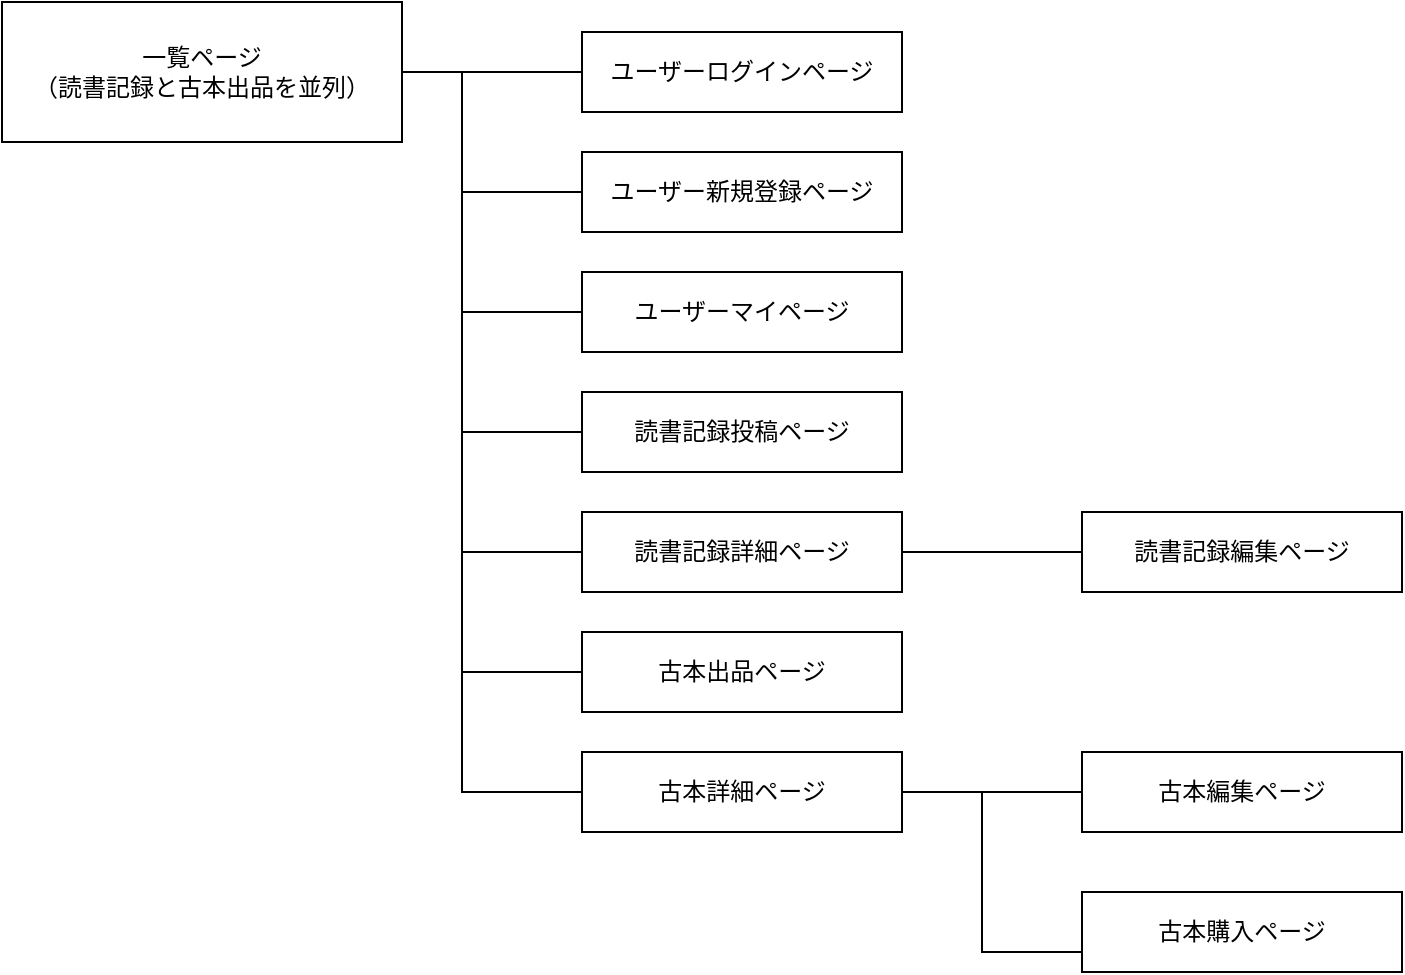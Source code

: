 <mxfile>
    <diagram id="qJxZwrP9Y8Jt4AHMVJza" name="ページ1">
        <mxGraphModel dx="2333" dy="1446" grid="1" gridSize="10" guides="1" tooltips="1" connect="1" arrows="1" fold="1" page="1" pageScale="1" pageWidth="827" pageHeight="1169" math="0" shadow="0">
            <root>
                <mxCell id="0"/>
                <mxCell id="1" parent="0"/>
                <mxCell id="20" value="" style="edgeStyle=orthogonalEdgeStyle;html=1;rounded=0;entryX=0;entryY=0.5;entryDx=0;entryDy=0;endArrow=none;endFill=0;" parent="1" source="2" target="13" edge="1">
                    <mxGeometry relative="1" as="geometry">
                        <mxPoint x="240" y="720" as="targetPoint"/>
                        <Array as="points">
                            <mxPoint x="240" y="360"/>
                            <mxPoint x="240" y="720"/>
                        </Array>
                    </mxGeometry>
                </mxCell>
                <mxCell id="21" value="" style="edgeStyle=none;rounded=0;html=1;entryX=0;entryY=0.5;entryDx=0;entryDy=0;endArrow=none;endFill=0;" parent="1" source="2" target="11" edge="1">
                    <mxGeometry relative="1" as="geometry">
                        <mxPoint x="300" y="780" as="targetPoint"/>
                        <Array as="points">
                            <mxPoint x="240" y="360"/>
                            <mxPoint x="240" y="660"/>
                            <mxPoint x="300" y="660"/>
                        </Array>
                    </mxGeometry>
                </mxCell>
                <mxCell id="25" style="edgeStyle=none;rounded=0;html=1;endArrow=none;endFill=0;entryX=0;entryY=0.5;entryDx=0;entryDy=0;" parent="1" source="2" target="12" edge="1">
                    <mxGeometry relative="1" as="geometry">
                        <mxPoint x="130" y="590" as="targetPoint"/>
                        <Array as="points">
                            <mxPoint x="240" y="360"/>
                            <mxPoint x="240" y="600"/>
                            <mxPoint x="300" y="600"/>
                        </Array>
                    </mxGeometry>
                </mxCell>
                <mxCell id="26" style="edgeStyle=none;rounded=0;html=1;endArrow=none;endFill=0;entryX=0;entryY=0.5;entryDx=0;entryDy=0;" parent="1" source="2" target="10" edge="1">
                    <mxGeometry relative="1" as="geometry">
                        <mxPoint x="280" y="540" as="targetPoint"/>
                        <Array as="points">
                            <mxPoint x="240" y="360"/>
                            <mxPoint x="240" y="540"/>
                        </Array>
                    </mxGeometry>
                </mxCell>
                <mxCell id="28" style="edgeStyle=none;rounded=0;html=1;endArrow=none;endFill=0;entryX=0;entryY=0.5;entryDx=0;entryDy=0;" parent="1" source="2" target="8" edge="1">
                    <mxGeometry relative="1" as="geometry">
                        <mxPoint x="260" y="490" as="targetPoint"/>
                        <Array as="points">
                            <mxPoint x="240" y="360"/>
                            <mxPoint x="240" y="480"/>
                        </Array>
                    </mxGeometry>
                </mxCell>
                <mxCell id="29" style="edgeStyle=none;rounded=0;html=1;endArrow=none;endFill=0;entryX=0;entryY=0.5;entryDx=0;entryDy=0;" parent="1" source="2" target="4" edge="1">
                    <mxGeometry relative="1" as="geometry">
                        <mxPoint x="250" y="440" as="targetPoint"/>
                        <Array as="points">
                            <mxPoint x="240" y="360"/>
                            <mxPoint x="240" y="420"/>
                        </Array>
                    </mxGeometry>
                </mxCell>
                <mxCell id="30" style="edgeStyle=none;rounded=0;html=1;entryX=0;entryY=0.5;entryDx=0;entryDy=0;endArrow=none;endFill=0;" parent="1" source="2" target="5" edge="1">
                    <mxGeometry relative="1" as="geometry"/>
                </mxCell>
                <mxCell id="2" value="一覧ページ&lt;br&gt;（読書記録と古本出品を並列）" style="whiteSpace=wrap;html=1;align=center;" parent="1" vertex="1">
                    <mxGeometry x="10" y="325" width="200" height="70" as="geometry"/>
                </mxCell>
                <mxCell id="4" value="ユーザー新規登録ページ" style="whiteSpace=wrap;html=1;align=center;" parent="1" vertex="1">
                    <mxGeometry x="300" y="400" width="160" height="40" as="geometry"/>
                </mxCell>
                <mxCell id="5" value="ユーザーログインページ" style="whiteSpace=wrap;html=1;align=center;" parent="1" vertex="1">
                    <mxGeometry x="300" y="340" width="160" height="40" as="geometry"/>
                </mxCell>
                <mxCell id="8" value="&lt;span style=&quot;&quot;&gt;ユーザーマイページ&lt;/span&gt;" style="whiteSpace=wrap;html=1;align=center;" parent="1" vertex="1">
                    <mxGeometry x="300" y="460" width="160" height="40" as="geometry"/>
                </mxCell>
                <mxCell id="10" value="読書記録投稿ページ" style="whiteSpace=wrap;html=1;align=center;" parent="1" vertex="1">
                    <mxGeometry x="300" y="520" width="160" height="40" as="geometry"/>
                </mxCell>
                <mxCell id="11" value="古本出品ページ" style="whiteSpace=wrap;html=1;align=center;" parent="1" vertex="1">
                    <mxGeometry x="300" y="640" width="160" height="40" as="geometry"/>
                </mxCell>
                <mxCell id="31" style="edgeStyle=none;rounded=0;html=1;entryX=0;entryY=0.5;entryDx=0;entryDy=0;endArrow=none;endFill=0;" parent="1" source="12" target="14" edge="1">
                    <mxGeometry relative="1" as="geometry"/>
                </mxCell>
                <mxCell id="12" value="読書記録詳細ページ" style="whiteSpace=wrap;html=1;align=center;" parent="1" vertex="1">
                    <mxGeometry x="300" y="580" width="160" height="40" as="geometry"/>
                </mxCell>
                <mxCell id="32" style="edgeStyle=none;rounded=0;html=1;entryX=0;entryY=0.5;entryDx=0;entryDy=0;endArrow=none;endFill=0;" parent="1" source="13" target="15" edge="1">
                    <mxGeometry relative="1" as="geometry"/>
                </mxCell>
                <mxCell id="33" style="edgeStyle=none;rounded=0;html=1;endArrow=none;endFill=0;entryX=0;entryY=0.75;entryDx=0;entryDy=0;" parent="1" source="13" target="16" edge="1">
                    <mxGeometry relative="1" as="geometry">
                        <mxPoint x="500" y="810" as="targetPoint"/>
                        <Array as="points">
                            <mxPoint x="500" y="720"/>
                            <mxPoint x="500" y="800"/>
                        </Array>
                    </mxGeometry>
                </mxCell>
                <mxCell id="13" value="古本詳細ページ" style="whiteSpace=wrap;html=1;align=center;" parent="1" vertex="1">
                    <mxGeometry x="300" y="700" width="160" height="40" as="geometry"/>
                </mxCell>
                <mxCell id="14" value="読書記録編集ページ" style="whiteSpace=wrap;html=1;align=center;" parent="1" vertex="1">
                    <mxGeometry x="550" y="580" width="160" height="40" as="geometry"/>
                </mxCell>
                <mxCell id="15" value="古本編集ページ" style="whiteSpace=wrap;html=1;align=center;" parent="1" vertex="1">
                    <mxGeometry x="550" y="700" width="160" height="40" as="geometry"/>
                </mxCell>
                <mxCell id="16" value="古本購入ページ" style="whiteSpace=wrap;html=1;align=center;" parent="1" vertex="1">
                    <mxGeometry x="550" y="770" width="160" height="40" as="geometry"/>
                </mxCell>
                <mxCell id="22" style="edgeStyle=none;rounded=0;html=1;exitX=0;exitY=0.25;exitDx=0;exitDy=0;entryX=0;entryY=0;entryDx=0;entryDy=0;endArrow=none;endFill=0;" parent="1" source="11" target="11" edge="1">
                    <mxGeometry relative="1" as="geometry"/>
                </mxCell>
            </root>
        </mxGraphModel>
    </diagram>
</mxfile>